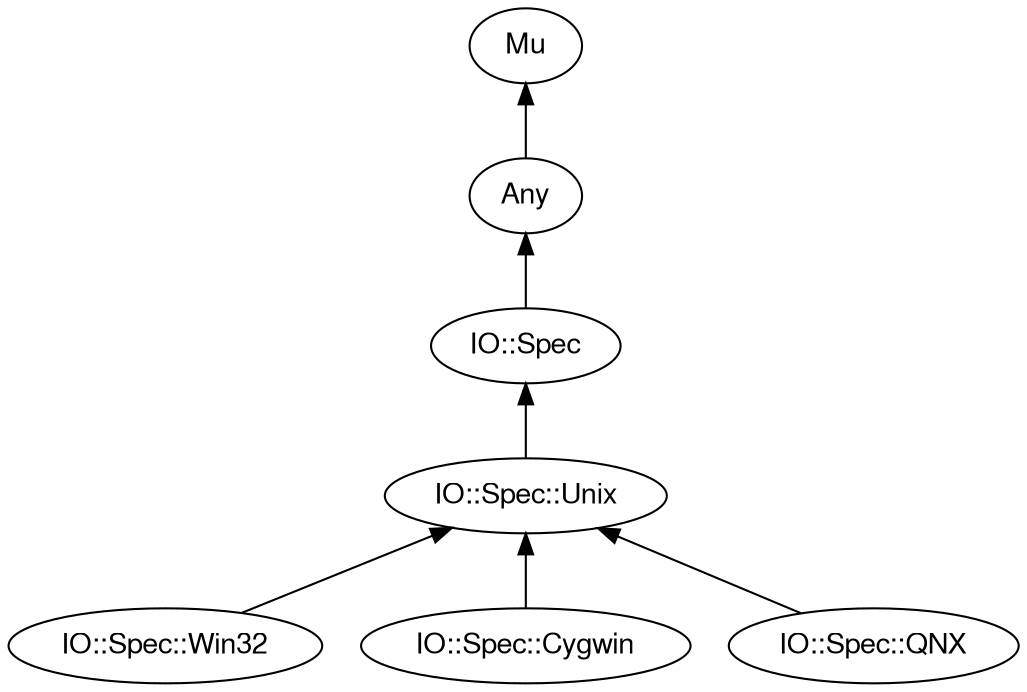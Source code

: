 digraph "perl6-type-graph" {
    rankdir=BT;
    splines=polyline;
    overlap=false; 
    // Types
    "IO::Spec" [color="#000000", fontcolor="#000000", href="/type/IO::Spec", fontname="FreeSans"];
    "Mu" [color="#000000", fontcolor="#000000", href="/type/Mu", fontname="FreeSans"];
    "Any" [color="#000000", fontcolor="#000000", href="/type/Any", fontname="FreeSans"];
    "IO::Spec::Unix" [color="#000000", fontcolor="#000000", href="/type/IO::Spec::Unix", fontname="FreeSans"];
    "IO::Spec::Win32" [color="#000000", fontcolor="#000000", href="/type/IO::Spec::Win32", fontname="FreeSans"];
    "IO::Spec::Cygwin" [color="#000000", fontcolor="#000000", href="/type/IO::Spec::Cygwin", fontname="FreeSans"];
    "IO::Spec::QNX" [color="#000000", fontcolor="#000000", href="/type/IO::Spec::QNX", fontname="FreeSans"];

    // Superclasses
    "IO::Spec" -> "Any" [color="#000000"];
    "Any" -> "Mu" [color="#000000"];
    "IO::Spec::Unix" -> "IO::Spec" [color="#000000"];
    "IO::Spec::Win32" -> "IO::Spec::Unix" [color="#000000"];
    "IO::Spec::Cygwin" -> "IO::Spec::Unix" [color="#000000"];
    "IO::Spec::QNX" -> "IO::Spec::Unix" [color="#000000"];

    // Roles
}
